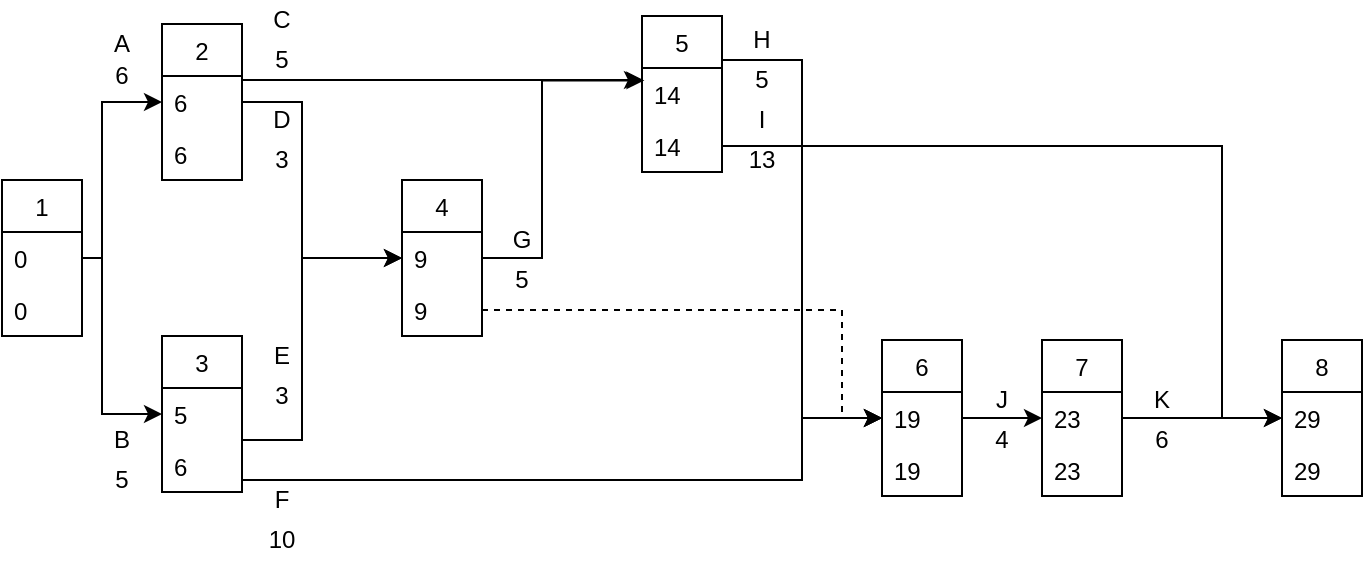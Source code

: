 <mxfile version="12.9.6" type="device"><diagram id="VgxsXpbMGfCXGehqR4E6" name="Page-1"><mxGraphModel dx="1038" dy="552" grid="1" gridSize="10" guides="1" tooltips="1" connect="1" arrows="1" fold="1" page="1" pageScale="1" pageWidth="827" pageHeight="1169" math="0" shadow="0"><root><mxCell id="0"/><mxCell id="1" parent="0"/><mxCell id="NfZnVdbFwyfjupwX2p5q-63" style="edgeStyle=orthogonalEdgeStyle;rounded=0;orthogonalLoop=1;jettySize=auto;html=1;entryX=0;entryY=0.5;entryDx=0;entryDy=0;" parent="1" source="NfZnVdbFwyfjupwX2p5q-4" target="NfZnVdbFwyfjupwX2p5q-14" edge="1"><mxGeometry relative="1" as="geometry"><Array as="points"><mxPoint x="90" y="199"/><mxPoint x="90" y="277"/></Array></mxGeometry></mxCell><mxCell id="NfZnVdbFwyfjupwX2p5q-4" value="1" style="swimlane;fontStyle=0;childLayout=stackLayout;horizontal=1;startSize=26;fillColor=none;horizontalStack=0;resizeParent=1;resizeParentMax=0;resizeLast=0;collapsible=1;marginBottom=0;" parent="1" vertex="1"><mxGeometry x="40" y="160" width="40" height="78" as="geometry"/></mxCell><mxCell id="NfZnVdbFwyfjupwX2p5q-5" value="0" style="text;strokeColor=none;fillColor=none;align=left;verticalAlign=top;spacingLeft=4;spacingRight=4;overflow=hidden;rotatable=0;points=[[0,0.5],[1,0.5]];portConstraint=eastwest;" parent="NfZnVdbFwyfjupwX2p5q-4" vertex="1"><mxGeometry y="26" width="40" height="26" as="geometry"/></mxCell><mxCell id="NfZnVdbFwyfjupwX2p5q-6" value="0" style="text;strokeColor=none;fillColor=none;align=left;verticalAlign=top;spacingLeft=4;spacingRight=4;overflow=hidden;rotatable=0;points=[[0,0.5],[1,0.5]];portConstraint=eastwest;" parent="NfZnVdbFwyfjupwX2p5q-4" vertex="1"><mxGeometry y="52" width="40" height="26" as="geometry"/></mxCell><mxCell id="NfZnVdbFwyfjupwX2p5q-62" style="edgeStyle=orthogonalEdgeStyle;rounded=0;orthogonalLoop=1;jettySize=auto;html=1;entryX=0;entryY=0.5;entryDx=0;entryDy=0;" parent="1" source="NfZnVdbFwyfjupwX2p5q-5" target="NfZnVdbFwyfjupwX2p5q-9" edge="1"><mxGeometry relative="1" as="geometry"><Array as="points"><mxPoint x="90" y="199"/><mxPoint x="90" y="121"/></Array></mxGeometry></mxCell><mxCell id="NfZnVdbFwyfjupwX2p5q-66" style="edgeStyle=orthogonalEdgeStyle;rounded=0;orthogonalLoop=1;jettySize=auto;html=1;entryX=0;entryY=0.5;entryDx=0;entryDy=0;" parent="1" source="NfZnVdbFwyfjupwX2p5q-8" target="NfZnVdbFwyfjupwX2p5q-19" edge="1"><mxGeometry relative="1" as="geometry"><Array as="points"><mxPoint x="190" y="121"/><mxPoint x="190" y="199"/></Array></mxGeometry></mxCell><mxCell id="NfZnVdbFwyfjupwX2p5q-73" style="edgeStyle=orthogonalEdgeStyle;rounded=0;orthogonalLoop=1;jettySize=auto;html=1;" parent="1" source="NfZnVdbFwyfjupwX2p5q-8" edge="1"><mxGeometry relative="1" as="geometry"><Array as="points"><mxPoint x="360" y="110"/></Array><mxPoint x="360" y="110" as="targetPoint"/></mxGeometry></mxCell><mxCell id="NfZnVdbFwyfjupwX2p5q-67" style="edgeStyle=orthogonalEdgeStyle;rounded=0;orthogonalLoop=1;jettySize=auto;html=1;entryX=0;entryY=0.5;entryDx=0;entryDy=0;" parent="1" source="NfZnVdbFwyfjupwX2p5q-13" target="NfZnVdbFwyfjupwX2p5q-19" edge="1"><mxGeometry relative="1" as="geometry"><Array as="points"><mxPoint x="190" y="290"/><mxPoint x="190" y="199"/></Array></mxGeometry></mxCell><mxCell id="NfZnVdbFwyfjupwX2p5q-86" style="edgeStyle=orthogonalEdgeStyle;rounded=0;orthogonalLoop=1;jettySize=auto;html=1;entryX=0;entryY=0.5;entryDx=0;entryDy=0;" parent="1" source="NfZnVdbFwyfjupwX2p5q-13" target="NfZnVdbFwyfjupwX2p5q-33" edge="1"><mxGeometry relative="1" as="geometry"><Array as="points"><mxPoint x="440" y="310"/><mxPoint x="440" y="279"/></Array></mxGeometry></mxCell><mxCell id="NfZnVdbFwyfjupwX2p5q-64" value="B" style="text;html=1;strokeColor=none;fillColor=none;align=center;verticalAlign=middle;whiteSpace=wrap;rounded=0;" parent="1" vertex="1"><mxGeometry x="80" y="280" width="40" height="20" as="geometry"/></mxCell><mxCell id="NfZnVdbFwyfjupwX2p5q-65" value="А" style="text;html=1;strokeColor=none;fillColor=none;align=center;verticalAlign=middle;whiteSpace=wrap;rounded=0;" parent="1" vertex="1"><mxGeometry x="80" y="82" width="40" height="20" as="geometry"/></mxCell><mxCell id="NfZnVdbFwyfjupwX2p5q-68" value="D" style="text;html=1;strokeColor=none;fillColor=none;align=center;verticalAlign=middle;whiteSpace=wrap;rounded=0;" parent="1" vertex="1"><mxGeometry x="160" y="120" width="40" height="20" as="geometry"/></mxCell><mxCell id="NfZnVdbFwyfjupwX2p5q-69" value="E" style="text;html=1;strokeColor=none;fillColor=none;align=center;verticalAlign=middle;whiteSpace=wrap;rounded=0;" parent="1" vertex="1"><mxGeometry x="160" y="238" width="40" height="20" as="geometry"/></mxCell><mxCell id="NfZnVdbFwyfjupwX2p5q-74" value="С" style="text;html=1;strokeColor=none;fillColor=none;align=center;verticalAlign=middle;whiteSpace=wrap;rounded=0;" parent="1" vertex="1"><mxGeometry x="160" y="70" width="40" height="20" as="geometry"/></mxCell><mxCell id="NfZnVdbFwyfjupwX2p5q-75" style="edgeStyle=orthogonalEdgeStyle;rounded=0;orthogonalLoop=1;jettySize=auto;html=1;entryX=0.03;entryY=0.238;entryDx=0;entryDy=0;entryPerimeter=0;" parent="1" source="NfZnVdbFwyfjupwX2p5q-19" target="NfZnVdbFwyfjupwX2p5q-45" edge="1"><mxGeometry relative="1" as="geometry"><Array as="points"><mxPoint x="310" y="199"/><mxPoint x="310" y="110"/></Array></mxGeometry></mxCell><mxCell id="NfZnVdbFwyfjupwX2p5q-78" value="G" style="text;html=1;strokeColor=none;fillColor=none;align=center;verticalAlign=middle;whiteSpace=wrap;rounded=0;" parent="1" vertex="1"><mxGeometry x="280" y="180" width="40" height="20" as="geometry"/></mxCell><mxCell id="NfZnVdbFwyfjupwX2p5q-80" style="edgeStyle=orthogonalEdgeStyle;rounded=0;orthogonalLoop=1;jettySize=auto;html=1;entryX=0;entryY=0.5;entryDx=0;entryDy=0;" parent="1" source="NfZnVdbFwyfjupwX2p5q-44" target="NfZnVdbFwyfjupwX2p5q-33" edge="1"><mxGeometry relative="1" as="geometry"><Array as="points"><mxPoint x="440" y="100"/><mxPoint x="440" y="279"/></Array></mxGeometry></mxCell><mxCell id="NfZnVdbFwyfjupwX2p5q-82" value="H" style="text;html=1;strokeColor=none;fillColor=none;align=center;verticalAlign=middle;whiteSpace=wrap;rounded=0;" parent="1" vertex="1"><mxGeometry x="400" y="80" width="40" height="20" as="geometry"/></mxCell><mxCell id="NfZnVdbFwyfjupwX2p5q-83" value="I" style="text;html=1;strokeColor=none;fillColor=none;align=center;verticalAlign=middle;whiteSpace=wrap;rounded=0;" parent="1" vertex="1"><mxGeometry x="400" y="120" width="40" height="20" as="geometry"/></mxCell><mxCell id="NfZnVdbFwyfjupwX2p5q-87" value="F" style="text;html=1;strokeColor=none;fillColor=none;align=center;verticalAlign=middle;whiteSpace=wrap;rounded=0;" parent="1" vertex="1"><mxGeometry x="160" y="310" width="40" height="20" as="geometry"/></mxCell><mxCell id="NfZnVdbFwyfjupwX2p5q-94" value="" style="edgeStyle=orthogonalEdgeStyle;rounded=0;orthogonalLoop=1;jettySize=auto;html=1;" parent="1" source="NfZnVdbFwyfjupwX2p5q-24" target="NfZnVdbFwyfjupwX2p5q-91" edge="1"><mxGeometry relative="1" as="geometry"/></mxCell><mxCell id="NfZnVdbFwyfjupwX2p5q-88" value="" style="edgeStyle=orthogonalEdgeStyle;rounded=0;orthogonalLoop=1;jettySize=auto;html=1;" parent="1" source="NfZnVdbFwyfjupwX2p5q-33" target="NfZnVdbFwyfjupwX2p5q-25" edge="1"><mxGeometry relative="1" as="geometry"/></mxCell><mxCell id="NfZnVdbFwyfjupwX2p5q-89" value="J" style="text;html=1;strokeColor=none;fillColor=none;align=center;verticalAlign=middle;whiteSpace=wrap;rounded=0;" parent="1" vertex="1"><mxGeometry x="520" y="260" width="40" height="20" as="geometry"/></mxCell><mxCell id="NfZnVdbFwyfjupwX2p5q-95" value="K" style="text;html=1;strokeColor=none;fillColor=none;align=center;verticalAlign=middle;whiteSpace=wrap;rounded=0;" parent="1" vertex="1"><mxGeometry x="600" y="260" width="40" height="20" as="geometry"/></mxCell><mxCell id="NfZnVdbFwyfjupwX2p5q-8" value="2" style="swimlane;fontStyle=0;childLayout=stackLayout;horizontal=1;startSize=26;fillColor=none;horizontalStack=0;resizeParent=1;resizeParentMax=0;resizeLast=0;collapsible=1;marginBottom=0;" parent="1" vertex="1"><mxGeometry x="120" y="82" width="40" height="78" as="geometry"/></mxCell><mxCell id="NfZnVdbFwyfjupwX2p5q-9" value="6" style="text;strokeColor=none;fillColor=none;align=left;verticalAlign=top;spacingLeft=4;spacingRight=4;overflow=hidden;rotatable=0;points=[[0,0.5],[1,0.5]];portConstraint=eastwest;" parent="NfZnVdbFwyfjupwX2p5q-8" vertex="1"><mxGeometry y="26" width="40" height="26" as="geometry"/></mxCell><mxCell id="NfZnVdbFwyfjupwX2p5q-10" value="6" style="text;strokeColor=none;fillColor=none;align=left;verticalAlign=top;spacingLeft=4;spacingRight=4;overflow=hidden;rotatable=0;points=[[0,0.5],[1,0.5]];portConstraint=eastwest;" parent="NfZnVdbFwyfjupwX2p5q-8" vertex="1"><mxGeometry y="52" width="40" height="26" as="geometry"/></mxCell><mxCell id="NfZnVdbFwyfjupwX2p5q-13" value="3" style="swimlane;fontStyle=0;childLayout=stackLayout;horizontal=1;startSize=26;fillColor=none;horizontalStack=0;resizeParent=1;resizeParentMax=0;resizeLast=0;collapsible=1;marginBottom=0;" parent="1" vertex="1"><mxGeometry x="120" y="238" width="40" height="78" as="geometry"/></mxCell><mxCell id="NfZnVdbFwyfjupwX2p5q-14" value="5" style="text;strokeColor=none;fillColor=none;align=left;verticalAlign=top;spacingLeft=4;spacingRight=4;overflow=hidden;rotatable=0;points=[[0,0.5],[1,0.5]];portConstraint=eastwest;" parent="NfZnVdbFwyfjupwX2p5q-13" vertex="1"><mxGeometry y="26" width="40" height="26" as="geometry"/></mxCell><mxCell id="NfZnVdbFwyfjupwX2p5q-15" value="6" style="text;strokeColor=none;fillColor=none;align=left;verticalAlign=top;spacingLeft=4;spacingRight=4;overflow=hidden;rotatable=0;points=[[0,0.5],[1,0.5]];portConstraint=eastwest;" parent="NfZnVdbFwyfjupwX2p5q-13" vertex="1"><mxGeometry y="52" width="40" height="26" as="geometry"/></mxCell><mxCell id="NfZnVdbFwyfjupwX2p5q-18" value="4" style="swimlane;fontStyle=0;childLayout=stackLayout;horizontal=1;startSize=26;fillColor=none;horizontalStack=0;resizeParent=1;resizeParentMax=0;resizeLast=0;collapsible=1;marginBottom=0;" parent="1" vertex="1"><mxGeometry x="240" y="160" width="40" height="78" as="geometry"/></mxCell><mxCell id="NfZnVdbFwyfjupwX2p5q-19" value="9" style="text;strokeColor=none;fillColor=none;align=left;verticalAlign=top;spacingLeft=4;spacingRight=4;overflow=hidden;rotatable=0;points=[[0,0.5],[1,0.5]];portConstraint=eastwest;" parent="NfZnVdbFwyfjupwX2p5q-18" vertex="1"><mxGeometry y="26" width="40" height="26" as="geometry"/></mxCell><mxCell id="NfZnVdbFwyfjupwX2p5q-20" value="9" style="text;strokeColor=none;fillColor=none;align=left;verticalAlign=top;spacingLeft=4;spacingRight=4;overflow=hidden;rotatable=0;points=[[0,0.5],[1,0.5]];portConstraint=eastwest;" parent="NfZnVdbFwyfjupwX2p5q-18" vertex="1"><mxGeometry y="52" width="40" height="26" as="geometry"/></mxCell><mxCell id="NfZnVdbFwyfjupwX2p5q-24" value="7" style="swimlane;fontStyle=0;childLayout=stackLayout;horizontal=1;startSize=26;fillColor=none;horizontalStack=0;resizeParent=1;resizeParentMax=0;resizeLast=0;collapsible=1;marginBottom=0;" parent="1" vertex="1"><mxGeometry x="560" y="240" width="40" height="78" as="geometry"/></mxCell><mxCell id="NfZnVdbFwyfjupwX2p5q-25" value="23" style="text;strokeColor=none;fillColor=none;align=left;verticalAlign=top;spacingLeft=4;spacingRight=4;overflow=hidden;rotatable=0;points=[[0,0.5],[1,0.5]];portConstraint=eastwest;" parent="NfZnVdbFwyfjupwX2p5q-24" vertex="1"><mxGeometry y="26" width="40" height="26" as="geometry"/></mxCell><mxCell id="NfZnVdbFwyfjupwX2p5q-26" value="23" style="text;strokeColor=none;fillColor=none;align=left;verticalAlign=top;spacingLeft=4;spacingRight=4;overflow=hidden;rotatable=0;points=[[0,0.5],[1,0.5]];portConstraint=eastwest;" parent="NfZnVdbFwyfjupwX2p5q-24" vertex="1"><mxGeometry y="52" width="40" height="26" as="geometry"/></mxCell><mxCell id="NfZnVdbFwyfjupwX2p5q-32" value="6" style="swimlane;fontStyle=0;childLayout=stackLayout;horizontal=1;startSize=26;fillColor=none;horizontalStack=0;resizeParent=1;resizeParentMax=0;resizeLast=0;collapsible=1;marginBottom=0;" parent="1" vertex="1"><mxGeometry x="480" y="240" width="40" height="78" as="geometry"/></mxCell><mxCell id="NfZnVdbFwyfjupwX2p5q-33" value="19" style="text;strokeColor=none;fillColor=none;align=left;verticalAlign=top;spacingLeft=4;spacingRight=4;overflow=hidden;rotatable=0;points=[[0,0.5],[1,0.5]];portConstraint=eastwest;" parent="NfZnVdbFwyfjupwX2p5q-32" vertex="1"><mxGeometry y="26" width="40" height="26" as="geometry"/></mxCell><mxCell id="NfZnVdbFwyfjupwX2p5q-34" value="19" style="text;strokeColor=none;fillColor=none;align=left;verticalAlign=top;spacingLeft=4;spacingRight=4;overflow=hidden;rotatable=0;points=[[0,0.5],[1,0.5]];portConstraint=eastwest;" parent="NfZnVdbFwyfjupwX2p5q-32" vertex="1"><mxGeometry y="52" width="40" height="26" as="geometry"/></mxCell><mxCell id="NfZnVdbFwyfjupwX2p5q-100" value="6" style="text;html=1;strokeColor=none;fillColor=none;align=center;verticalAlign=middle;whiteSpace=wrap;rounded=0;" parent="1" vertex="1"><mxGeometry x="600" y="280" width="40" height="20" as="geometry"/></mxCell><mxCell id="NfZnVdbFwyfjupwX2p5q-101" value="4" style="text;html=1;strokeColor=none;fillColor=none;align=center;verticalAlign=middle;whiteSpace=wrap;rounded=0;" parent="1" vertex="1"><mxGeometry x="520" y="280" width="40" height="20" as="geometry"/></mxCell><mxCell id="NfZnVdbFwyfjupwX2p5q-102" value="10" style="text;html=1;strokeColor=none;fillColor=none;align=center;verticalAlign=middle;whiteSpace=wrap;rounded=0;" parent="1" vertex="1"><mxGeometry x="160" y="330" width="40" height="20" as="geometry"/></mxCell><mxCell id="NfZnVdbFwyfjupwX2p5q-103" value="5" style="text;html=1;strokeColor=none;fillColor=none;align=center;verticalAlign=middle;whiteSpace=wrap;rounded=0;" parent="1" vertex="1"><mxGeometry x="80" y="300" width="40" height="20" as="geometry"/></mxCell><mxCell id="NfZnVdbFwyfjupwX2p5q-105" value="6" style="text;html=1;strokeColor=none;fillColor=none;align=center;verticalAlign=middle;whiteSpace=wrap;rounded=0;" parent="1" vertex="1"><mxGeometry x="80" y="98" width="40" height="20" as="geometry"/></mxCell><mxCell id="NfZnVdbFwyfjupwX2p5q-107" value="5" style="text;html=1;strokeColor=none;fillColor=none;align=center;verticalAlign=middle;whiteSpace=wrap;rounded=0;" parent="1" vertex="1"><mxGeometry x="160" y="90" width="40" height="20" as="geometry"/></mxCell><mxCell id="NfZnVdbFwyfjupwX2p5q-108" value="3" style="text;html=1;strokeColor=none;fillColor=none;align=center;verticalAlign=middle;whiteSpace=wrap;rounded=0;" parent="1" vertex="1"><mxGeometry x="160" y="140" width="40" height="20" as="geometry"/></mxCell><mxCell id="NfZnVdbFwyfjupwX2p5q-109" value="3" style="text;html=1;strokeColor=none;fillColor=none;align=center;verticalAlign=middle;whiteSpace=wrap;rounded=0;" parent="1" vertex="1"><mxGeometry x="160" y="258" width="40" height="20" as="geometry"/></mxCell><mxCell id="NfZnVdbFwyfjupwX2p5q-111" value="5" style="text;html=1;strokeColor=none;fillColor=none;align=center;verticalAlign=middle;whiteSpace=wrap;rounded=0;" parent="1" vertex="1"><mxGeometry x="280" y="200" width="40" height="20" as="geometry"/></mxCell><mxCell id="NfZnVdbFwyfjupwX2p5q-112" value="5" style="text;html=1;strokeColor=none;fillColor=none;align=center;verticalAlign=middle;whiteSpace=wrap;rounded=0;" parent="1" vertex="1"><mxGeometry x="400" y="100" width="40" height="20" as="geometry"/></mxCell><mxCell id="NfZnVdbFwyfjupwX2p5q-113" value="13" style="text;html=1;strokeColor=none;fillColor=none;align=center;verticalAlign=middle;whiteSpace=wrap;rounded=0;" parent="1" vertex="1"><mxGeometry x="400" y="140" width="40" height="20" as="geometry"/></mxCell><mxCell id="NfZnVdbFwyfjupwX2p5q-91" value="8" style="swimlane;fontStyle=0;childLayout=stackLayout;horizontal=1;startSize=26;fillColor=none;horizontalStack=0;resizeParent=1;resizeParentMax=0;resizeLast=0;collapsible=1;marginBottom=0;" parent="1" vertex="1"><mxGeometry x="680" y="240" width="40" height="78" as="geometry"/></mxCell><mxCell id="NfZnVdbFwyfjupwX2p5q-92" value="29" style="text;strokeColor=none;fillColor=none;align=left;verticalAlign=top;spacingLeft=4;spacingRight=4;overflow=hidden;rotatable=0;points=[[0,0.5],[1,0.5]];portConstraint=eastwest;" parent="NfZnVdbFwyfjupwX2p5q-91" vertex="1"><mxGeometry y="26" width="40" height="26" as="geometry"/></mxCell><mxCell id="NfZnVdbFwyfjupwX2p5q-93" value="29" style="text;strokeColor=none;fillColor=none;align=left;verticalAlign=top;spacingLeft=4;spacingRight=4;overflow=hidden;rotatable=0;points=[[0,0.5],[1,0.5]];portConstraint=eastwest;" parent="NfZnVdbFwyfjupwX2p5q-91" vertex="1"><mxGeometry y="52" width="40" height="26" as="geometry"/></mxCell><mxCell id="NfZnVdbFwyfjupwX2p5q-44" value="5" style="swimlane;fontStyle=0;childLayout=stackLayout;horizontal=1;startSize=26;fillColor=none;horizontalStack=0;resizeParent=1;resizeParentMax=0;resizeLast=0;collapsible=1;marginBottom=0;" parent="1" vertex="1"><mxGeometry x="360" y="78" width="40" height="78" as="geometry"/></mxCell><mxCell id="NfZnVdbFwyfjupwX2p5q-45" value="14" style="text;strokeColor=none;fillColor=none;align=left;verticalAlign=top;spacingLeft=4;spacingRight=4;overflow=hidden;rotatable=0;points=[[0,0.5],[1,0.5]];portConstraint=eastwest;" parent="NfZnVdbFwyfjupwX2p5q-44" vertex="1"><mxGeometry y="26" width="40" height="26" as="geometry"/></mxCell><mxCell id="NfZnVdbFwyfjupwX2p5q-46" value="14" style="text;strokeColor=none;fillColor=none;align=left;verticalAlign=top;spacingLeft=4;spacingRight=4;overflow=hidden;rotatable=0;points=[[0,0.5],[1,0.5]];portConstraint=eastwest;" parent="NfZnVdbFwyfjupwX2p5q-44" vertex="1"><mxGeometry y="52" width="40" height="26" as="geometry"/></mxCell><mxCell id="k3P-VitQcIJp7E4XLYN8-2" style="edgeStyle=orthogonalEdgeStyle;rounded=0;orthogonalLoop=1;jettySize=auto;html=1;exitX=1;exitY=0.5;exitDx=0;exitDy=0;entryX=0;entryY=0.5;entryDx=0;entryDy=0;" edge="1" parent="1" source="NfZnVdbFwyfjupwX2p5q-46" target="NfZnVdbFwyfjupwX2p5q-92"><mxGeometry relative="1" as="geometry"><Array as="points"><mxPoint x="650" y="143"/><mxPoint x="650" y="279"/></Array></mxGeometry></mxCell><mxCell id="k3P-VitQcIJp7E4XLYN8-3" style="edgeStyle=orthogonalEdgeStyle;rounded=0;orthogonalLoop=1;jettySize=auto;html=1;exitX=1;exitY=0.5;exitDx=0;exitDy=0;entryX=0;entryY=0.5;entryDx=0;entryDy=0;dashed=1;" edge="1" parent="1" source="NfZnVdbFwyfjupwX2p5q-20" target="NfZnVdbFwyfjupwX2p5q-33"><mxGeometry relative="1" as="geometry"><Array as="points"><mxPoint x="460" y="225"/><mxPoint x="460" y="279"/></Array></mxGeometry></mxCell></root></mxGraphModel></diagram></mxfile>